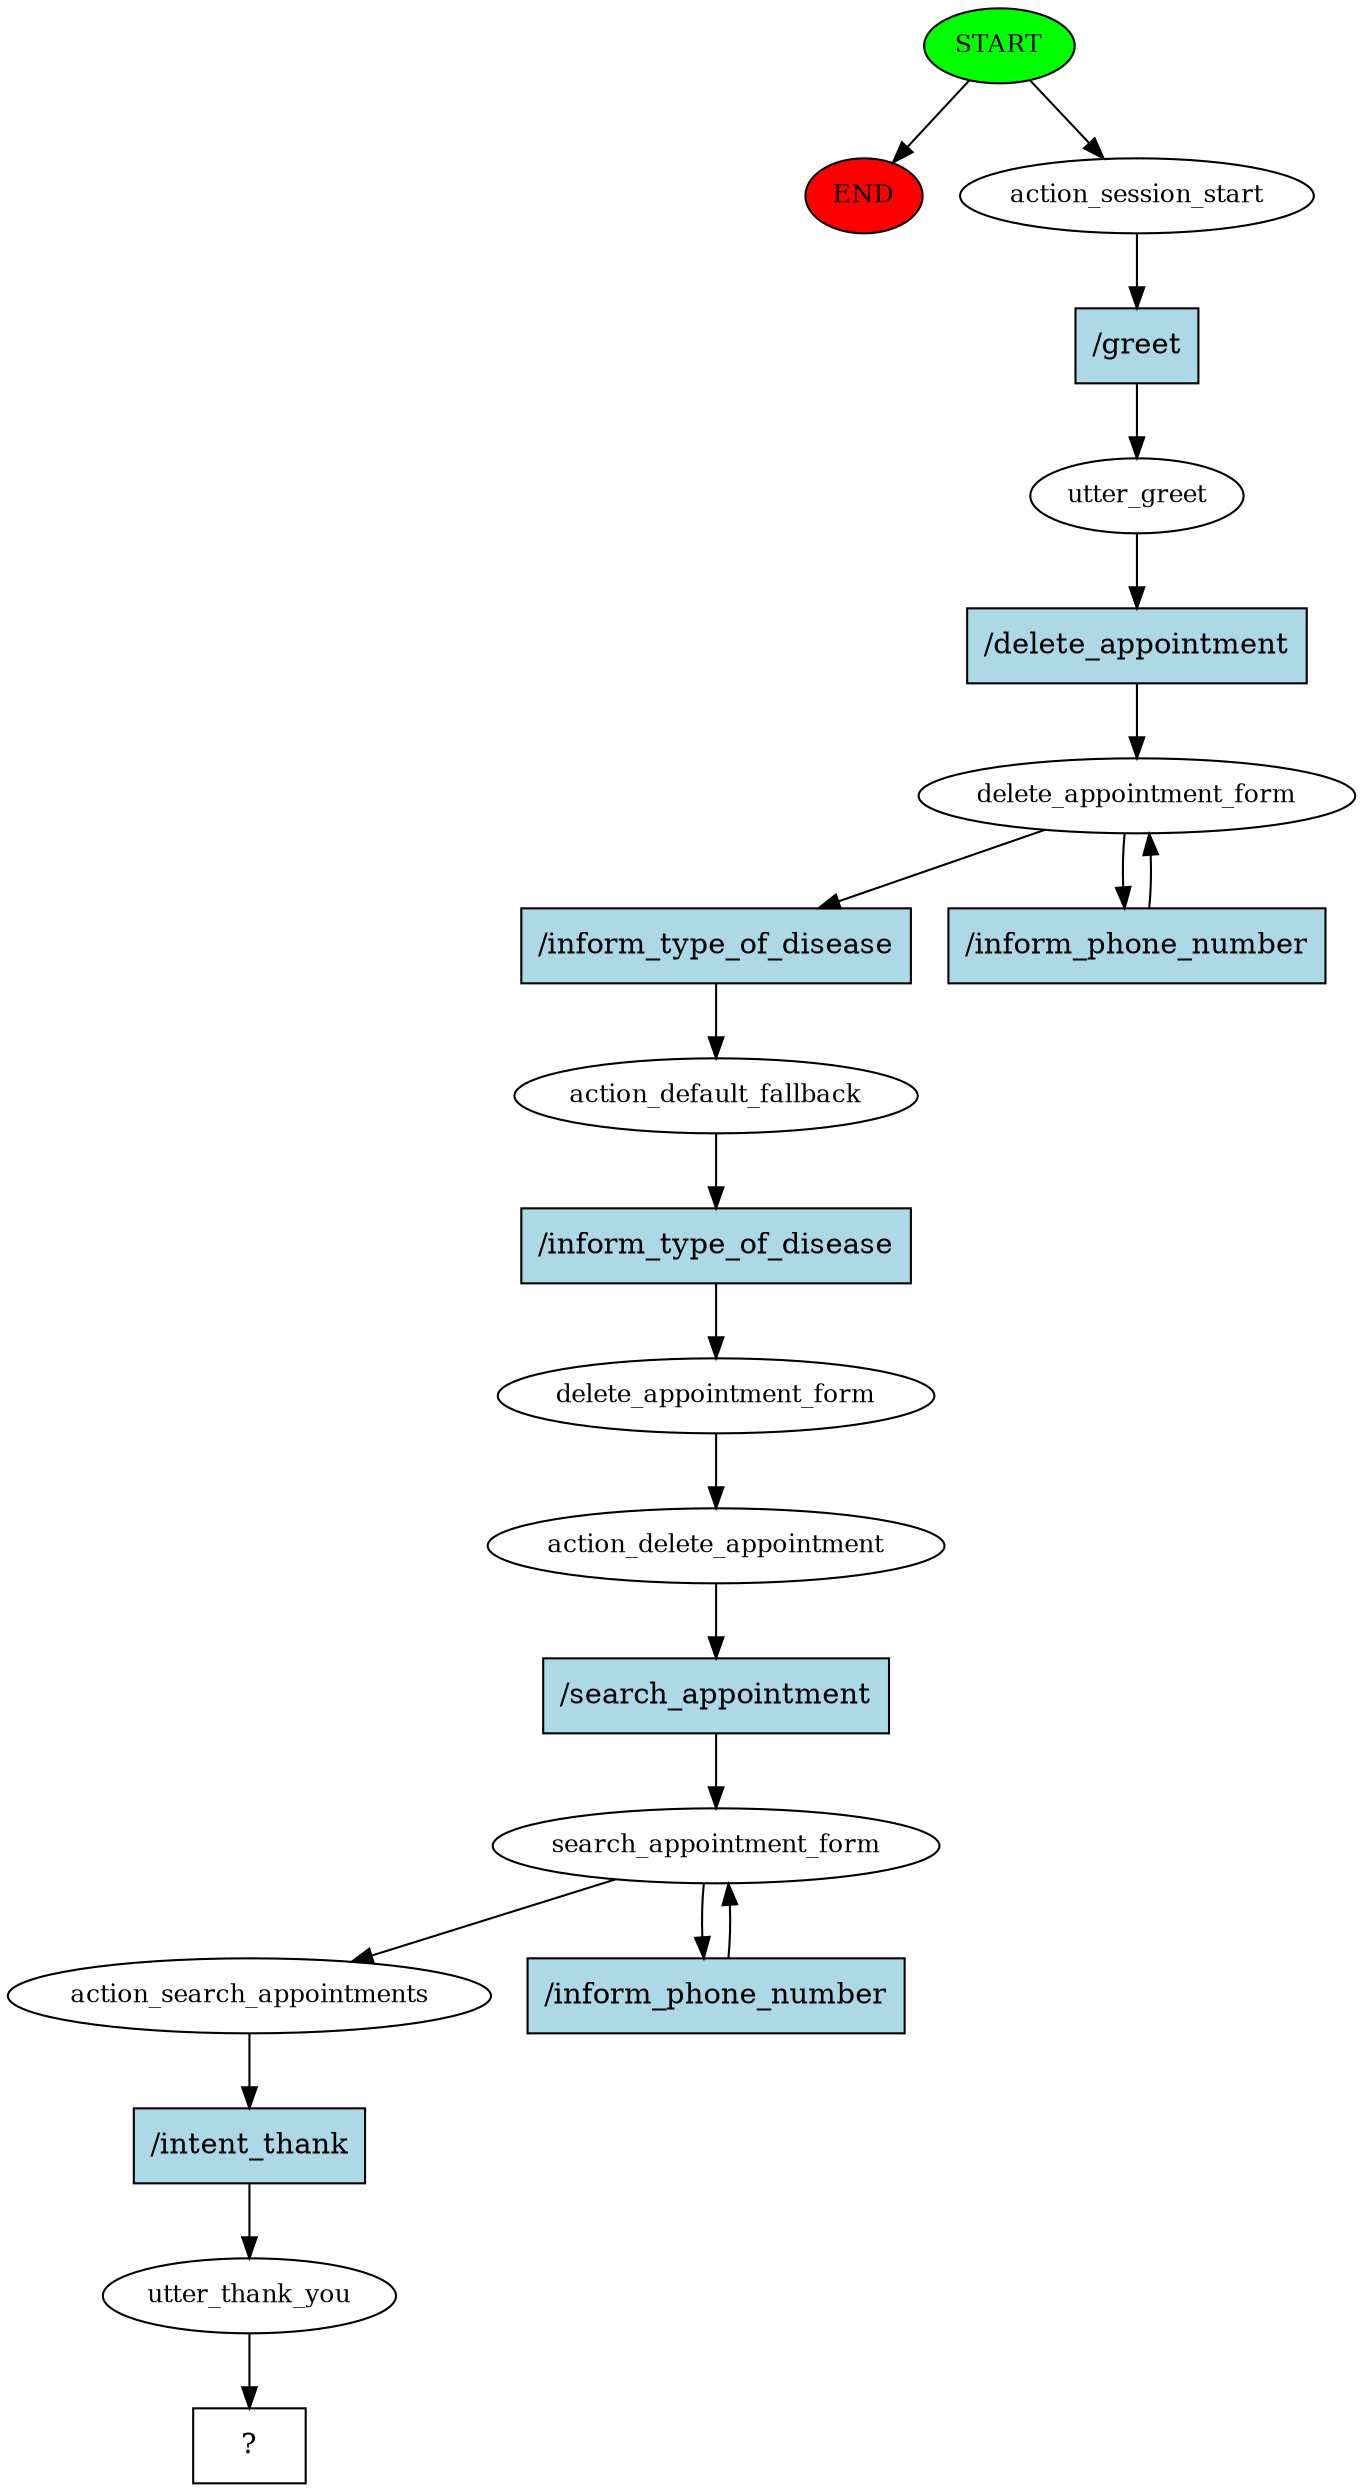 digraph  {
0 [class="start active", fillcolor=green, fontsize=12, label=START, style=filled];
"-1" [class=end, fillcolor=red, fontsize=12, label=END, style=filled];
1 [class=active, fontsize=12, label=action_session_start];
2 [class=active, fontsize=12, label=utter_greet];
3 [class=active, fontsize=12, label=delete_appointment_form];
5 [class=active, fontsize=12, label=action_default_fallback];
6 [class=active, fontsize=12, label=delete_appointment_form];
7 [class=active, fontsize=12, label=action_delete_appointment];
8 [class=active, fontsize=12, label=search_appointment_form];
10 [class=active, fontsize=12, label=action_search_appointments];
11 [class=active, fontsize=12, label=utter_thank_you];
12 [class="intent dashed active", label="  ?  ", shape=rect];
13 [class="intent active", fillcolor=lightblue, label="/greet", shape=rect, style=filled];
14 [class="intent active", fillcolor=lightblue, label="/delete_appointment", shape=rect, style=filled];
15 [class="intent active", fillcolor=lightblue, label="/inform_type_of_disease", shape=rect, style=filled];
16 [class="intent active", fillcolor=lightblue, label="/inform_phone_number", shape=rect, style=filled];
17 [class="intent active", fillcolor=lightblue, label="/inform_type_of_disease", shape=rect, style=filled];
18 [class="intent active", fillcolor=lightblue, label="/search_appointment", shape=rect, style=filled];
19 [class="intent active", fillcolor=lightblue, label="/inform_phone_number", shape=rect, style=filled];
20 [class="intent active", fillcolor=lightblue, label="/intent_thank", shape=rect, style=filled];
0 -> "-1"  [class="", key=NONE, label=""];
0 -> 1  [class=active, key=NONE, label=""];
1 -> 13  [class=active, key=0];
2 -> 14  [class=active, key=0];
3 -> 15  [class=active, key=0];
3 -> 16  [class=active, key=0];
5 -> 17  [class=active, key=0];
6 -> 7  [class=active, key=NONE, label=""];
7 -> 18  [class=active, key=0];
8 -> 10  [class=active, key=NONE, label=""];
8 -> 19  [class=active, key=0];
10 -> 20  [class=active, key=0];
11 -> 12  [class=active, key=NONE, label=""];
13 -> 2  [class=active, key=0];
14 -> 3  [class=active, key=0];
15 -> 5  [class=active, key=0];
16 -> 3  [class=active, key=0];
17 -> 6  [class=active, key=0];
18 -> 8  [class=active, key=0];
19 -> 8  [class=active, key=0];
20 -> 11  [class=active, key=0];
}
